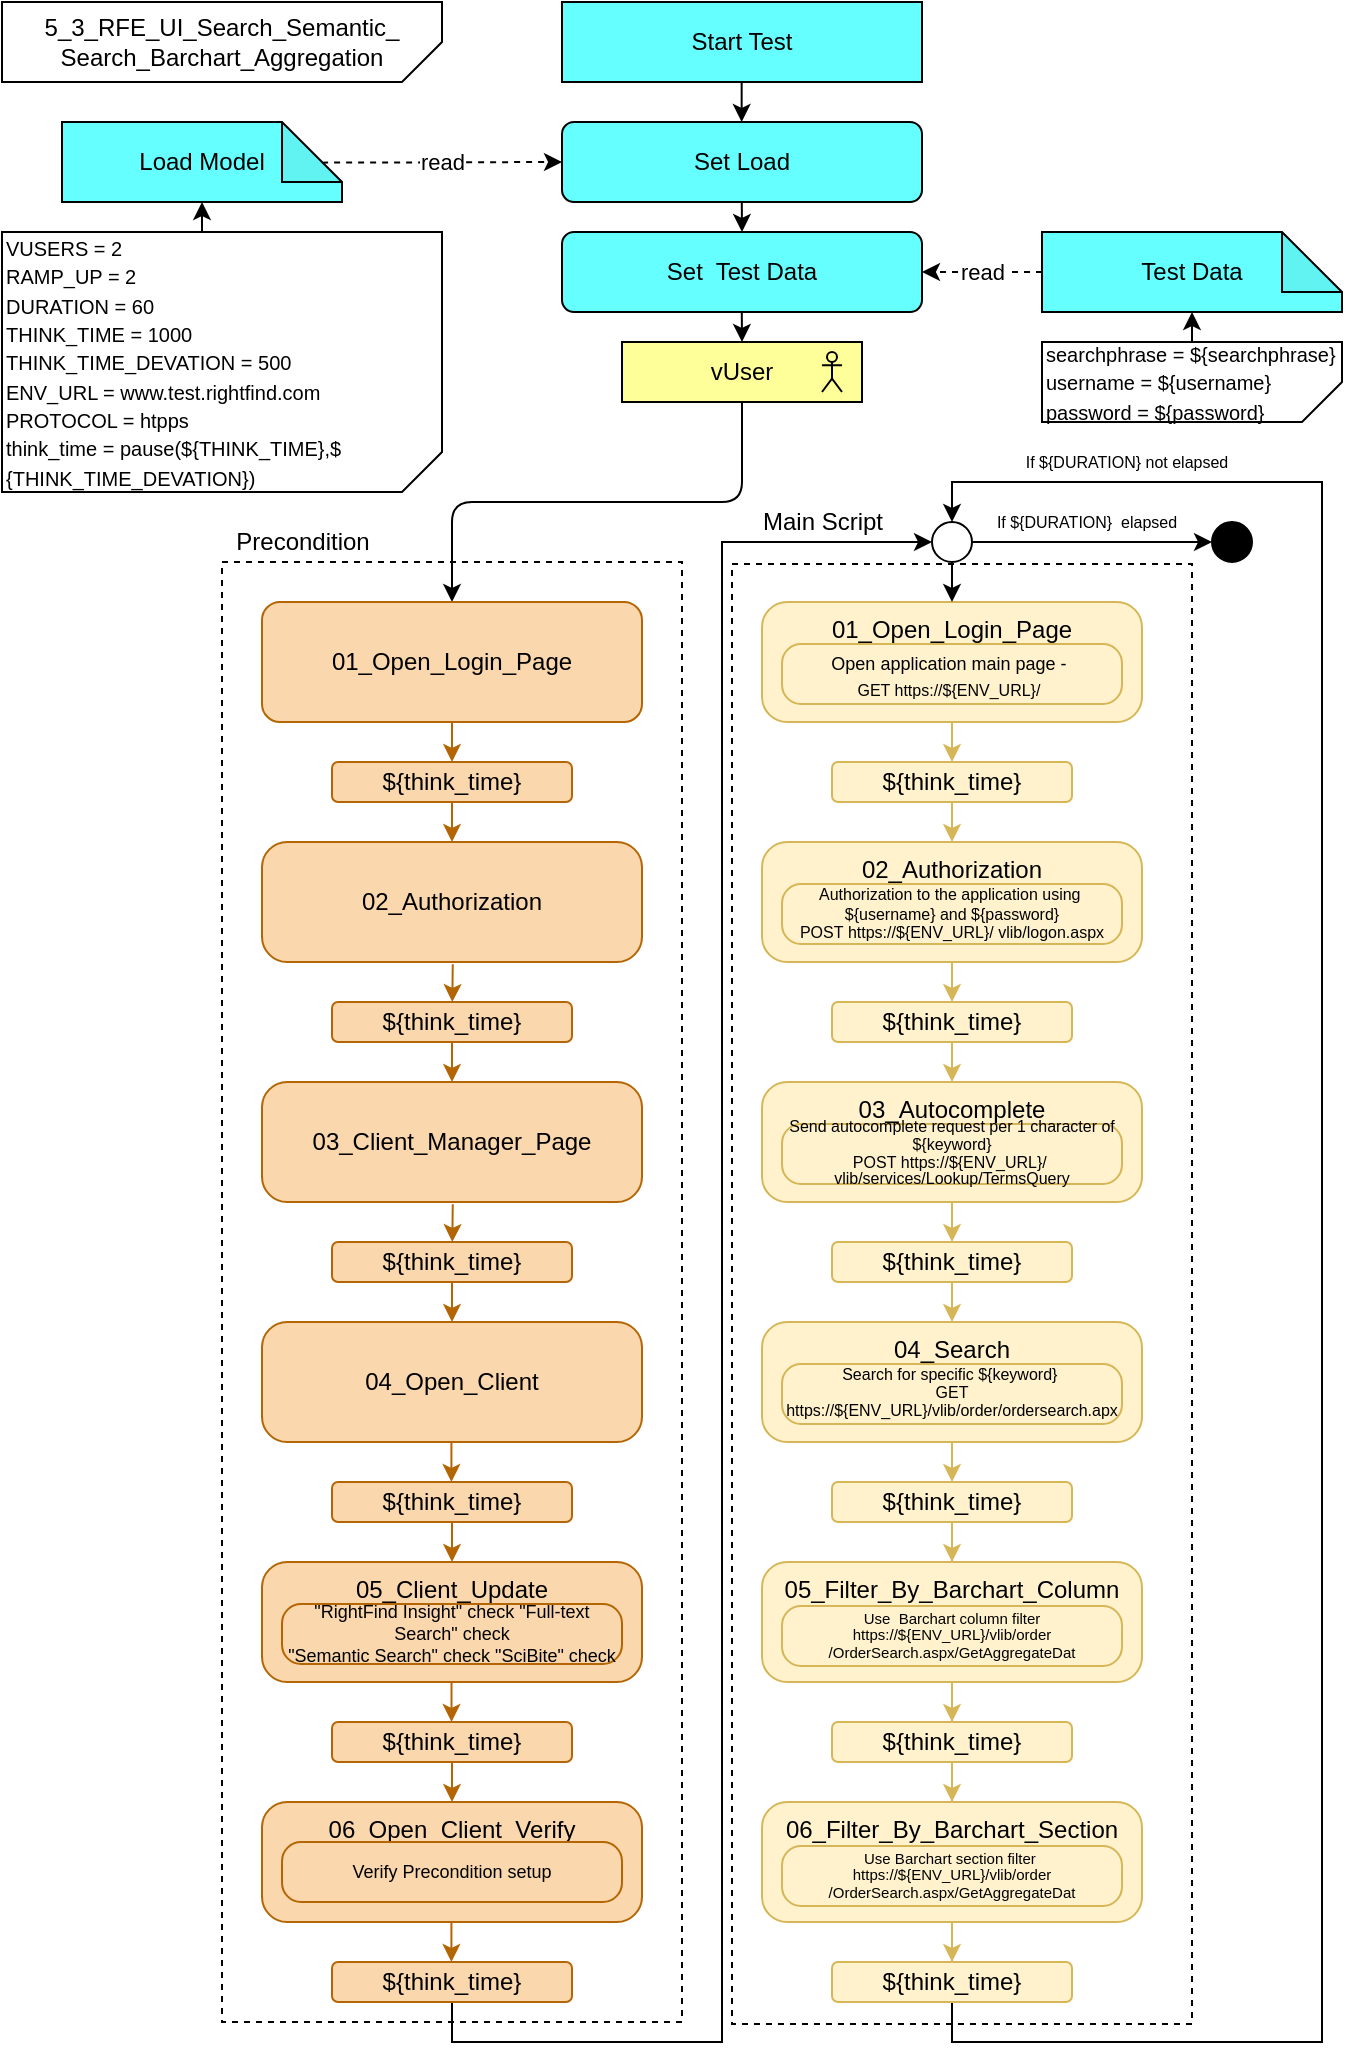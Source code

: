 <mxfile version="12.6.5" type="device"><diagram id="OmXTW-Ut-yUVkduOA3nq" name="Page-4"><mxGraphModel dx="1534" dy="338" grid="1" gridSize="10" guides="1" tooltips="1" connect="1" arrows="1" fold="1" page="1" pageScale="1" pageWidth="1100" pageHeight="1700" math="0" shadow="0"><root><mxCell id="prCoKLMmjKPRlQoRVAJy-0"/><mxCell id="prCoKLMmjKPRlQoRVAJy-1" parent="prCoKLMmjKPRlQoRVAJy-0"/><mxCell id="o5FllyIVvUyA5jJNUh8F-18" value="" style="rounded=0;whiteSpace=wrap;html=1;dashed=1;fillColor=none;" parent="prCoKLMmjKPRlQoRVAJy-1" vertex="1"><mxGeometry x="-715" y="421" width="230" height="730" as="geometry"/></mxCell><mxCell id="tPT2oc2FiSvpZ7gEvzS4-37" value="" style="rounded=0;whiteSpace=wrap;html=1;dashed=1;fillColor=none;" parent="prCoKLMmjKPRlQoRVAJy-1" vertex="1"><mxGeometry x="-970" y="420" width="230" height="730" as="geometry"/></mxCell><mxCell id="MY39cgkQ3ybZ_qoONHCJ-2" value="&lt;span style=&quot;font-size: 12px&quot;&gt;04_Search&lt;/span&gt;" style="rounded=1;whiteSpace=wrap;html=1;shadow=0;sketch=0;fontSize=8;strokeWidth=1;verticalAlign=top;arcSize=21;fillColor=#fff2cc;strokeColor=#d6b656;" parent="prCoKLMmjKPRlQoRVAJy-1" vertex="1"><mxGeometry x="-700" y="800" width="190" height="60" as="geometry"/></mxCell><mxCell id="mDBKMXb0TnK2suSDCAM2-2" value="&lt;span style=&quot;font-size: 12px&quot;&gt;03_Autocomplete&lt;/span&gt;" style="rounded=1;whiteSpace=wrap;html=1;shadow=0;sketch=0;fontSize=8;strokeWidth=1;verticalAlign=top;arcSize=21;fillColor=#fff2cc;strokeColor=#d6b656;" parent="prCoKLMmjKPRlQoRVAJy-1" vertex="1"><mxGeometry x="-700" y="680" width="190" height="60" as="geometry"/></mxCell><mxCell id="7a9F5UiezEO6zzfIrxHf-2" value="&lt;span style=&quot;font-size: 12px&quot;&gt;02_Authorization&lt;/span&gt;" style="rounded=1;whiteSpace=wrap;html=1;shadow=0;sketch=0;fontSize=8;strokeWidth=1;verticalAlign=top;arcSize=21;fillColor=#fff2cc;strokeColor=#d6b656;" parent="prCoKLMmjKPRlQoRVAJy-1" vertex="1"><mxGeometry x="-700" y="560" width="190" height="60" as="geometry"/></mxCell><mxCell id="r49vPgYYZ0eyMGNJXrCq-2" value="&lt;span style=&quot;font-size: 12px&quot;&gt;01_Open_Login_Page&lt;/span&gt;" style="rounded=1;whiteSpace=wrap;html=1;shadow=0;sketch=0;fontSize=8;strokeWidth=1;verticalAlign=top;arcSize=21;fillColor=#fff2cc;strokeColor=#d6b656;" parent="prCoKLMmjKPRlQoRVAJy-1" vertex="1"><mxGeometry x="-700" y="440" width="190" height="60" as="geometry"/></mxCell><mxCell id="GT0KU99CJju3YAaYnECA-2" value="&lt;span style=&quot;font-size: 12px&quot;&gt;06_Open_Client_Verify&lt;br&gt;&lt;/span&gt;" style="rounded=1;whiteSpace=wrap;html=1;shadow=0;sketch=0;fontSize=8;strokeWidth=1;verticalAlign=top;arcSize=21;fillColor=#fad7ac;strokeColor=#b46504;horizontal=1;" parent="prCoKLMmjKPRlQoRVAJy-1" vertex="1"><mxGeometry x="-950" y="1040" width="190" height="60" as="geometry"/></mxCell><mxCell id="nXOEQTp9WbPPBL7xN0QR-2" value="&lt;span style=&quot;font-size: 12px&quot;&gt;05_Client_Update&lt;/span&gt;" style="rounded=1;whiteSpace=wrap;html=1;shadow=0;sketch=0;fontSize=8;strokeWidth=1;verticalAlign=top;arcSize=21;fillColor=#fad7ac;strokeColor=#b46504;" parent="prCoKLMmjKPRlQoRVAJy-1" vertex="1"><mxGeometry x="-950" y="920" width="190" height="60" as="geometry"/></mxCell><mxCell id="SzMsFvC6K2k-GHRiZkAG-28" value="&lt;span style=&quot;font-size: 12px&quot;&gt;04_Open_Client&lt;/span&gt;" style="rounded=1;whiteSpace=wrap;html=1;shadow=0;sketch=0;fontSize=8;strokeWidth=1;verticalAlign=middle;arcSize=21;fillColor=#fad7ac;strokeColor=#b46504;" parent="prCoKLMmjKPRlQoRVAJy-1" vertex="1"><mxGeometry x="-950" y="800" width="190" height="60" as="geometry"/></mxCell><mxCell id="SzMsFvC6K2k-GHRiZkAG-2" value="&lt;span style=&quot;font-size: 12px&quot;&gt;03_Client_Manager_Page&lt;/span&gt;" style="rounded=1;whiteSpace=wrap;html=1;shadow=0;sketch=0;fontSize=8;strokeWidth=1;verticalAlign=middle;arcSize=21;fillColor=#fad7ac;strokeColor=#b46504;" parent="prCoKLMmjKPRlQoRVAJy-1" vertex="1"><mxGeometry x="-950" y="680" width="190" height="60" as="geometry"/></mxCell><mxCell id="BtifUGw_MiQpFWBoW4Lg-21" value="&lt;span style=&quot;font-size: 12px&quot;&gt;02_Authorization&lt;/span&gt;" style="rounded=1;whiteSpace=wrap;html=1;shadow=0;sketch=0;fontSize=8;strokeWidth=1;verticalAlign=middle;arcSize=21;fillColor=#fad7ac;strokeColor=#b46504;" parent="prCoKLMmjKPRlQoRVAJy-1" vertex="1"><mxGeometry x="-950" y="560" width="190" height="60" as="geometry"/></mxCell><mxCell id="y0ghU3aCqltmkXRiX_HW-0" value="Start Test" style="rounded=0;whiteSpace=wrap;html=1;fillColor=#66FFFF;" parent="prCoKLMmjKPRlQoRVAJy-1" vertex="1"><mxGeometry x="-800" y="140" width="180" height="40" as="geometry"/></mxCell><mxCell id="y0ghU3aCqltmkXRiX_HW-1" value="Set Load" style="rounded=1;whiteSpace=wrap;html=1;fillColor=#66FFFF;" parent="prCoKLMmjKPRlQoRVAJy-1" vertex="1"><mxGeometry x="-800" y="200" width="180" height="40" as="geometry"/></mxCell><mxCell id="y0ghU3aCqltmkXRiX_HW-2" value="Set&amp;nbsp; Test Data" style="rounded=1;whiteSpace=wrap;html=1;fillColor=#66FFFF;" parent="prCoKLMmjKPRlQoRVAJy-1" vertex="1"><mxGeometry x="-800" y="255" width="180" height="40" as="geometry"/></mxCell><mxCell id="y0ghU3aCqltmkXRiX_HW-3" value="Test Data" style="shape=note;whiteSpace=wrap;html=1;backgroundOutline=1;darkOpacity=0.05;fillColor=#66FFFF;" parent="prCoKLMmjKPRlQoRVAJy-1" vertex="1"><mxGeometry x="-560" y="255" width="150" height="40" as="geometry"/></mxCell><mxCell id="tPT2oc2FiSvpZ7gEvzS4-31" style="edgeStyle=orthogonalEdgeStyle;rounded=0;orthogonalLoop=1;jettySize=auto;html=1;exitX=1;exitY=0.5;exitDx=0;exitDy=0;exitPerimeter=0;entryX=0.5;entryY=1;entryDx=0;entryDy=0;entryPerimeter=0;" parent="prCoKLMmjKPRlQoRVAJy-1" source="y0ghU3aCqltmkXRiX_HW-4" target="y0ghU3aCqltmkXRiX_HW-3" edge="1"><mxGeometry relative="1" as="geometry"/></mxCell><mxCell id="y0ghU3aCqltmkXRiX_HW-4" value="&lt;font style=&quot;font-size: 10px&quot;&gt;&lt;br&gt;searchphrase = ${searchphrase}&lt;br&gt;username = ${username}&lt;br&gt;password = ${password}&lt;br&gt;&lt;br&gt;&lt;/font&gt;" style="shape=card;whiteSpace=wrap;html=1;rotation=0;sketch=0;rounded=0;shadow=0;direction=north;flipH=1;align=left;size=20;" parent="prCoKLMmjKPRlQoRVAJy-1" vertex="1"><mxGeometry x="-560" y="310" width="150" height="40" as="geometry"/></mxCell><mxCell id="y0ghU3aCqltmkXRiX_HW-5" value="" style="group;fillColor=#FFFF99;" parent="prCoKLMmjKPRlQoRVAJy-1" vertex="1" connectable="0"><mxGeometry x="-770" y="310" width="120" height="30" as="geometry"/></mxCell><mxCell id="y0ghU3aCqltmkXRiX_HW-6" value="vUser" style="rounded=0;whiteSpace=wrap;html=1;shadow=0;sketch=0;fillColor=#FFFF99;" parent="y0ghU3aCqltmkXRiX_HW-5" vertex="1"><mxGeometry width="120" height="30" as="geometry"/></mxCell><mxCell id="y0ghU3aCqltmkXRiX_HW-7" value="" style="shape=umlActor;verticalLabelPosition=bottom;verticalAlign=top;html=1;outlineConnect=0;rounded=0;shadow=0;sketch=0;fillColor=#FFFF99;" parent="y0ghU3aCqltmkXRiX_HW-5" vertex="1"><mxGeometry x="100" y="5" width="10" height="20" as="geometry"/></mxCell><mxCell id="y0ghU3aCqltmkXRiX_HW-8" value="" style="endArrow=classic;html=1;fontSize=12;" parent="prCoKLMmjKPRlQoRVAJy-1" edge="1"><mxGeometry width="50" height="50" relative="1" as="geometry"><mxPoint x="-710.17" y="180.0" as="sourcePoint"/><mxPoint x="-710.17" y="200.0" as="targetPoint"/></mxGeometry></mxCell><mxCell id="y0ghU3aCqltmkXRiX_HW-9" value="" style="endArrow=classic;html=1;fontSize=12;entryX=0.5;entryY=0;entryDx=0;entryDy=0;" parent="prCoKLMmjKPRlQoRVAJy-1" target="y0ghU3aCqltmkXRiX_HW-2" edge="1"><mxGeometry width="50" height="50" relative="1" as="geometry"><mxPoint x="-710.1" y="240.0" as="sourcePoint"/><mxPoint x="-710" y="250" as="targetPoint"/></mxGeometry></mxCell><mxCell id="y0ghU3aCqltmkXRiX_HW-10" value="" style="endArrow=classic;html=1;fontSize=12;entryX=0.5;entryY=0;entryDx=0;entryDy=0;" parent="prCoKLMmjKPRlQoRVAJy-1" edge="1"><mxGeometry width="50" height="50" relative="1" as="geometry"><mxPoint x="-710.1" y="295.0" as="sourcePoint"/><mxPoint x="-710" y="310" as="targetPoint"/></mxGeometry></mxCell><mxCell id="tPT2oc2FiSvpZ7gEvzS4-45" style="edgeStyle=orthogonalEdgeStyle;rounded=0;orthogonalLoop=1;jettySize=auto;html=1;exitX=1;exitY=0.5;exitDx=0;exitDy=0;exitPerimeter=0;entryX=0.5;entryY=1;entryDx=0;entryDy=0;entryPerimeter=0;" parent="prCoKLMmjKPRlQoRVAJy-1" source="y0ghU3aCqltmkXRiX_HW-11" target="y0ghU3aCqltmkXRiX_HW-14" edge="1"><mxGeometry relative="1" as="geometry"/></mxCell><mxCell id="y0ghU3aCqltmkXRiX_HW-11" value="&lt;font style=&quot;font-size: 10px&quot;&gt;VUSERS = 2&lt;br&gt;RAMP_UP = 2&lt;br&gt;DURATION = 60&lt;br&gt;THINK_TIME = 1000&lt;br&gt;THINK_TIME_DEVATION = 500&lt;br&gt;ENV_URL = www.test.rightfind.com&lt;br&gt;PROTOCOL = htpps&lt;br&gt;think_time = pause(${THINK_TIME},$&lt;br&gt;{THINK_TIME_DEVATION})&lt;br&gt;&lt;/font&gt;" style="shape=card;whiteSpace=wrap;html=1;rotation=0;sketch=0;rounded=0;shadow=0;direction=north;flipH=1;align=left;size=20;" parent="prCoKLMmjKPRlQoRVAJy-1" vertex="1"><mxGeometry x="-1080" y="255" width="220" height="130" as="geometry"/></mxCell><mxCell id="y0ghU3aCqltmkXRiX_HW-14" value="Load Model" style="shape=note;whiteSpace=wrap;html=1;backgroundOutline=1;darkOpacity=0.05;fillColor=#66FFFF;" parent="prCoKLMmjKPRlQoRVAJy-1" vertex="1"><mxGeometry x="-1050" y="200" width="140" height="40" as="geometry"/></mxCell><mxCell id="y0ghU3aCqltmkXRiX_HW-15" value="" style="endArrow=classic;html=1;fontSize=12;fontColor=#000000;strokeColor=#000000;dashed=1;exitX=0.929;exitY=0.508;exitDx=0;exitDy=0;exitPerimeter=0;" parent="prCoKLMmjKPRlQoRVAJy-1" source="y0ghU3aCqltmkXRiX_HW-14" edge="1"><mxGeometry relative="1" as="geometry"><mxPoint x="-860" y="219.76" as="sourcePoint"/><mxPoint x="-800" y="220.0" as="targetPoint"/></mxGeometry></mxCell><mxCell id="y0ghU3aCqltmkXRiX_HW-16" value="read" style="edgeLabel;resizable=0;html=1;align=center;verticalAlign=middle;" parent="y0ghU3aCqltmkXRiX_HW-15" connectable="0" vertex="1"><mxGeometry relative="1" as="geometry"/></mxCell><mxCell id="y0ghU3aCqltmkXRiX_HW-17" value="" style="endArrow=classic;html=1;dashed=1;fontSize=12;fontColor=#000000;strokeColor=#000000;exitX=0;exitY=0.5;exitDx=0;exitDy=0;exitPerimeter=0;entryX=1;entryY=0.5;entryDx=0;entryDy=0;" parent="prCoKLMmjKPRlQoRVAJy-1" source="y0ghU3aCqltmkXRiX_HW-3" target="y0ghU3aCqltmkXRiX_HW-2" edge="1"><mxGeometry relative="1" as="geometry"><mxPoint x="-660" y="250" as="sourcePoint"/><mxPoint x="-560" y="250" as="targetPoint"/></mxGeometry></mxCell><mxCell id="y0ghU3aCqltmkXRiX_HW-18" value="read" style="edgeLabel;resizable=0;html=1;align=center;verticalAlign=middle;" parent="y0ghU3aCqltmkXRiX_HW-17" connectable="0" vertex="1"><mxGeometry relative="1" as="geometry"/></mxCell><mxCell id="y0ghU3aCqltmkXRiX_HW-19" value="" style="endArrow=classic;html=1;fontSize=12;entryX=0.5;entryY=0;entryDx=0;entryDy=0;" parent="prCoKLMmjKPRlQoRVAJy-1" source="y0ghU3aCqltmkXRiX_HW-6" target="tPT2oc2FiSvpZ7gEvzS4-7" edge="1"><mxGeometry width="50" height="50" relative="1" as="geometry"><mxPoint x="-710.24" y="350" as="sourcePoint"/><mxPoint x="-710.14" y="365" as="targetPoint"/><Array as="points"><mxPoint x="-710" y="390"/><mxPoint x="-855" y="390"/></Array></mxGeometry></mxCell><mxCell id="o5FllyIVvUyA5jJNUh8F-15" style="edgeStyle=orthogonalEdgeStyle;rounded=0;orthogonalLoop=1;jettySize=auto;html=1;entryX=0;entryY=0.5;entryDx=0;entryDy=0;" parent="prCoKLMmjKPRlQoRVAJy-1" source="EV5iiKz9DGI3TdLIVW-r-0" target="YIgzwXkIvPGlzCfSX4wB-1" edge="1"><mxGeometry relative="1" as="geometry"><mxPoint x="-580" y="410" as="targetPoint"/></mxGeometry></mxCell><mxCell id="AsAz8gJiGTxAtVRFdz3J-0" style="edgeStyle=orthogonalEdgeStyle;rounded=0;orthogonalLoop=1;jettySize=auto;html=1;entryX=0.478;entryY=0.026;entryDx=0;entryDy=0;entryPerimeter=0;" parent="prCoKLMmjKPRlQoRVAJy-1" source="EV5iiKz9DGI3TdLIVW-r-0" target="o5FllyIVvUyA5jJNUh8F-18" edge="1"><mxGeometry relative="1" as="geometry"/></mxCell><mxCell id="EV5iiKz9DGI3TdLIVW-r-0" value="" style="ellipse;whiteSpace=wrap;html=1;aspect=fixed;rounded=1;shadow=0;sketch=0;fontColor=#000000;strokeWidth=1;verticalAlign=middle;fillColor=#FFFFFF;" parent="prCoKLMmjKPRlQoRVAJy-1" vertex="1"><mxGeometry x="-615" y="400" width="20" height="20" as="geometry"/></mxCell><mxCell id="EV5iiKz9DGI3TdLIVW-r-3" value="If ${DURATION} not elapsed" style="text;html=1;strokeColor=none;fillColor=none;align=center;verticalAlign=middle;whiteSpace=wrap;rounded=0;shadow=0;dashed=1;sketch=0;fontSize=8;fontColor=#000000;" parent="prCoKLMmjKPRlQoRVAJy-1" vertex="1"><mxGeometry x="-570" y="360" width="105" height="20" as="geometry"/></mxCell><mxCell id="YIgzwXkIvPGlzCfSX4wB-1" value="" style="ellipse;whiteSpace=wrap;html=1;aspect=fixed;rounded=1;shadow=0;sketch=0;fontColor=#000000;strokeWidth=1;verticalAlign=middle;fillColor=#000000;" parent="prCoKLMmjKPRlQoRVAJy-1" vertex="1"><mxGeometry x="-475" y="400" width="20" height="20" as="geometry"/></mxCell><mxCell id="2RctnZBqZ82LSv_OsgCp-2" value="If ${DURATION}&amp;nbsp; elapsed" style="text;html=1;strokeColor=none;fillColor=none;align=center;verticalAlign=middle;whiteSpace=wrap;rounded=0;shadow=0;dashed=1;sketch=0;fontSize=8;fontColor=#000000;" parent="prCoKLMmjKPRlQoRVAJy-1" vertex="1"><mxGeometry x="-590" y="390" width="105" height="20" as="geometry"/></mxCell><mxCell id="hldY0WKTPFfwZZhcXunv-0" value="5_3_RFE_UI_Search_Semantic_&lt;br&gt;Search_Barchart_Aggregation" style="shape=card;whiteSpace=wrap;html=1;rotation=0;sketch=0;rounded=0;shadow=0;direction=north;flipH=1;align=center;size=20;" parent="prCoKLMmjKPRlQoRVAJy-1" vertex="1"><mxGeometry x="-1080" y="140" width="220" height="40" as="geometry"/></mxCell><mxCell id="tPT2oc2FiSvpZ7gEvzS4-21" style="edgeStyle=orthogonalEdgeStyle;rounded=0;orthogonalLoop=1;jettySize=auto;html=1;exitX=0.5;exitY=1;exitDx=0;exitDy=0;entryX=0.5;entryY=0;entryDx=0;entryDy=0;fillColor=#fad7ac;strokeColor=#b46504;" parent="prCoKLMmjKPRlQoRVAJy-1" source="BtifUGw_MiQpFWBoW4Lg-1" target="BtifUGw_MiQpFWBoW4Lg-21" edge="1"><mxGeometry relative="1" as="geometry"/></mxCell><mxCell id="BtifUGw_MiQpFWBoW4Lg-1" value="${think_time}" style="rounded=1;whiteSpace=wrap;html=1;shadow=0;sketch=0;strokeWidth=1;align=center;verticalAlign=middle;fillColor=#fad7ac;strokeColor=#b46504;" parent="prCoKLMmjKPRlQoRVAJy-1" vertex="1"><mxGeometry x="-915" y="520" width="120" height="20" as="geometry"/></mxCell><mxCell id="tPT2oc2FiSvpZ7gEvzS4-10" style="edgeStyle=orthogonalEdgeStyle;rounded=0;orthogonalLoop=1;jettySize=auto;html=1;exitX=0.5;exitY=1;exitDx=0;exitDy=0;entryX=0.5;entryY=0;entryDx=0;entryDy=0;fillColor=#fad7ac;strokeColor=#b46504;" parent="prCoKLMmjKPRlQoRVAJy-1" source="tPT2oc2FiSvpZ7gEvzS4-7" target="BtifUGw_MiQpFWBoW4Lg-1" edge="1"><mxGeometry relative="1" as="geometry"/></mxCell><mxCell id="tPT2oc2FiSvpZ7gEvzS4-7" value="01_Open_Login_Page" style="rounded=1;whiteSpace=wrap;html=1;fillColor=#fad7ac;strokeColor=#b46504;" parent="prCoKLMmjKPRlQoRVAJy-1" vertex="1"><mxGeometry x="-950" y="440" width="190" height="60" as="geometry"/></mxCell><mxCell id="o5FllyIVvUyA5jJNUh8F-8" value="" style="edgeStyle=orthogonalEdgeStyle;rounded=0;orthogonalLoop=1;jettySize=auto;html=1;fillColor=#fff2cc;strokeColor=#d6b656;" parent="prCoKLMmjKPRlQoRVAJy-1" source="MY39cgkQ3ybZ_qoONHCJ-5" target="o5FllyIVvUyA5jJNUh8F-0" edge="1"><mxGeometry relative="1" as="geometry"/></mxCell><mxCell id="MY39cgkQ3ybZ_qoONHCJ-5" value="${think_time}" style="rounded=1;whiteSpace=wrap;html=1;shadow=0;sketch=0;strokeWidth=1;align=center;verticalAlign=middle;fillColor=#fff2cc;strokeColor=#d6b656;" parent="prCoKLMmjKPRlQoRVAJy-1" vertex="1"><mxGeometry x="-665" y="880" width="120" height="20" as="geometry"/></mxCell><mxCell id="tPT2oc2FiSvpZ7gEvzS4-29" style="edgeStyle=orthogonalEdgeStyle;rounded=0;orthogonalLoop=1;jettySize=auto;html=1;exitX=0.5;exitY=1;exitDx=0;exitDy=0;entryX=0.5;entryY=0;entryDx=0;entryDy=0;fillColor=#fff2cc;strokeColor=#d6b656;" parent="prCoKLMmjKPRlQoRVAJy-1" source="mDBKMXb0TnK2suSDCAM2-5" target="MY39cgkQ3ybZ_qoONHCJ-2" edge="1"><mxGeometry relative="1" as="geometry"/></mxCell><mxCell id="mDBKMXb0TnK2suSDCAM2-5" value="${think_time}" style="rounded=1;whiteSpace=wrap;html=1;shadow=0;sketch=0;strokeWidth=1;align=center;verticalAlign=middle;fillColor=#fff2cc;strokeColor=#d6b656;" parent="prCoKLMmjKPRlQoRVAJy-1" vertex="1"><mxGeometry x="-665" y="760" width="120" height="20" as="geometry"/></mxCell><mxCell id="tPT2oc2FiSvpZ7gEvzS4-26" style="edgeStyle=orthogonalEdgeStyle;rounded=0;orthogonalLoop=1;jettySize=auto;html=1;exitX=0.5;exitY=1;exitDx=0;exitDy=0;entryX=0.5;entryY=0;entryDx=0;entryDy=0;fillColor=#fff2cc;strokeColor=#d6b656;" parent="prCoKLMmjKPRlQoRVAJy-1" source="7a9F5UiezEO6zzfIrxHf-5" target="mDBKMXb0TnK2suSDCAM2-2" edge="1"><mxGeometry relative="1" as="geometry"/></mxCell><mxCell id="7a9F5UiezEO6zzfIrxHf-5" value="${think_time}" style="rounded=1;whiteSpace=wrap;html=1;shadow=0;sketch=0;strokeWidth=1;align=center;verticalAlign=middle;fillColor=#fff2cc;strokeColor=#d6b656;" parent="prCoKLMmjKPRlQoRVAJy-1" vertex="1"><mxGeometry x="-665" y="640" width="120" height="20" as="geometry"/></mxCell><mxCell id="tPT2oc2FiSvpZ7gEvzS4-24" style="edgeStyle=orthogonalEdgeStyle;rounded=0;orthogonalLoop=1;jettySize=auto;html=1;exitX=0.5;exitY=1;exitDx=0;exitDy=0;entryX=0.5;entryY=0;entryDx=0;entryDy=0;fillColor=#fff2cc;strokeColor=#d6b656;" parent="prCoKLMmjKPRlQoRVAJy-1" source="r49vPgYYZ0eyMGNJXrCq-5" target="7a9F5UiezEO6zzfIrxHf-2" edge="1"><mxGeometry relative="1" as="geometry"/></mxCell><mxCell id="r49vPgYYZ0eyMGNJXrCq-5" value="${think_time}" style="rounded=1;whiteSpace=wrap;html=1;shadow=0;sketch=0;strokeWidth=1;align=center;verticalAlign=middle;fillColor=#fff2cc;strokeColor=#d6b656;" parent="prCoKLMmjKPRlQoRVAJy-1" vertex="1"><mxGeometry x="-665" y="520" width="120" height="20" as="geometry"/></mxCell><mxCell id="tPT2oc2FiSvpZ7gEvzS4-32" style="edgeStyle=orthogonalEdgeStyle;rounded=0;orthogonalLoop=1;jettySize=auto;html=1;exitX=0.5;exitY=1;exitDx=0;exitDy=0;entryX=0;entryY=0.5;entryDx=0;entryDy=0;" parent="prCoKLMmjKPRlQoRVAJy-1" source="GT0KU99CJju3YAaYnECA-3" target="EV5iiKz9DGI3TdLIVW-r-0" edge="1"><mxGeometry relative="1" as="geometry"><Array as="points"><mxPoint x="-855" y="1160"/><mxPoint x="-720" y="1160"/><mxPoint x="-720" y="410"/></Array><mxPoint x="-630" y="410" as="targetPoint"/></mxGeometry></mxCell><mxCell id="GT0KU99CJju3YAaYnECA-3" value="${think_time}" style="rounded=1;whiteSpace=wrap;html=1;shadow=0;sketch=0;strokeWidth=1;align=center;verticalAlign=middle;fillColor=#fad7ac;strokeColor=#b46504;" parent="prCoKLMmjKPRlQoRVAJy-1" vertex="1"><mxGeometry x="-915" y="1120" width="120" height="20" as="geometry"/></mxCell><mxCell id="GT0KU99CJju3YAaYnECA-5" value="" style="endArrow=classic;html=1;fontSize=12;fillColor=#fad7ac;strokeColor=#b46504;" parent="prCoKLMmjKPRlQoRVAJy-1" edge="1"><mxGeometry x="-950" y="1040" width="50" height="50" as="geometry"><mxPoint x="-855.29" y="1100" as="sourcePoint"/><mxPoint x="-855.29" y="1120" as="targetPoint"/></mxGeometry></mxCell><mxCell id="tPT2oc2FiSvpZ7gEvzS4-18" style="edgeStyle=orthogonalEdgeStyle;rounded=0;orthogonalLoop=1;jettySize=auto;html=1;exitX=0.5;exitY=1;exitDx=0;exitDy=0;entryX=0.5;entryY=0;entryDx=0;entryDy=0;fillColor=#fad7ac;strokeColor=#b46504;" parent="prCoKLMmjKPRlQoRVAJy-1" source="SzMsFvC6K2k-GHRiZkAG-29" target="nXOEQTp9WbPPBL7xN0QR-2" edge="1"><mxGeometry relative="1" as="geometry"/></mxCell><mxCell id="tPT2oc2FiSvpZ7gEvzS4-19" style="edgeStyle=orthogonalEdgeStyle;rounded=0;orthogonalLoop=1;jettySize=auto;html=1;exitX=0.5;exitY=1;exitDx=0;exitDy=0;entryX=0.5;entryY=0;entryDx=0;entryDy=0;fillColor=#fad7ac;strokeColor=#b46504;" parent="prCoKLMmjKPRlQoRVAJy-1" source="nXOEQTp9WbPPBL7xN0QR-5" target="GT0KU99CJju3YAaYnECA-2" edge="1"><mxGeometry relative="1" as="geometry"/></mxCell><mxCell id="tPT2oc2FiSvpZ7gEvzS4-20" style="edgeStyle=orthogonalEdgeStyle;rounded=0;orthogonalLoop=1;jettySize=auto;html=1;exitX=0.5;exitY=1;exitDx=0;exitDy=0;entryX=0.5;entryY=0;entryDx=0;entryDy=0;fillColor=#fad7ac;strokeColor=#b46504;" parent="prCoKLMmjKPRlQoRVAJy-1" source="SzMsFvC6K2k-GHRiZkAG-3" target="SzMsFvC6K2k-GHRiZkAG-28" edge="1"><mxGeometry relative="1" as="geometry"/></mxCell><mxCell id="tPT2oc2FiSvpZ7gEvzS4-22" style="edgeStyle=orthogonalEdgeStyle;rounded=0;orthogonalLoop=1;jettySize=auto;html=1;exitX=0.5;exitY=1;exitDx=0;exitDy=0;entryX=0.5;entryY=0;entryDx=0;entryDy=0;fillColor=#fad7ac;strokeColor=#b46504;" parent="prCoKLMmjKPRlQoRVAJy-1" source="BtifUGw_MiQpFWBoW4Lg-22" target="SzMsFvC6K2k-GHRiZkAG-2" edge="1"><mxGeometry relative="1" as="geometry"/></mxCell><mxCell id="tPT2oc2FiSvpZ7gEvzS4-23" style="edgeStyle=orthogonalEdgeStyle;rounded=0;orthogonalLoop=1;jettySize=auto;html=1;exitX=0.5;exitY=1;exitDx=0;exitDy=0;entryX=0.5;entryY=0;entryDx=0;entryDy=0;fillColor=#fff2cc;strokeColor=#d6b656;" parent="prCoKLMmjKPRlQoRVAJy-1" source="r49vPgYYZ0eyMGNJXrCq-2" target="r49vPgYYZ0eyMGNJXrCq-5" edge="1"><mxGeometry relative="1" as="geometry"/></mxCell><mxCell id="tPT2oc2FiSvpZ7gEvzS4-25" style="edgeStyle=orthogonalEdgeStyle;rounded=0;orthogonalLoop=1;jettySize=auto;html=1;exitX=0.5;exitY=1;exitDx=0;exitDy=0;entryX=0.5;entryY=0;entryDx=0;entryDy=0;fillColor=#fff2cc;strokeColor=#d6b656;" parent="prCoKLMmjKPRlQoRVAJy-1" source="7a9F5UiezEO6zzfIrxHf-2" target="7a9F5UiezEO6zzfIrxHf-5" edge="1"><mxGeometry relative="1" as="geometry"/></mxCell><mxCell id="tPT2oc2FiSvpZ7gEvzS4-28" style="edgeStyle=orthogonalEdgeStyle;rounded=0;orthogonalLoop=1;jettySize=auto;html=1;exitX=0.5;exitY=1;exitDx=0;exitDy=0;entryX=0.5;entryY=0;entryDx=0;entryDy=0;fillColor=#fff2cc;strokeColor=#d6b656;" parent="prCoKLMmjKPRlQoRVAJy-1" source="mDBKMXb0TnK2suSDCAM2-2" target="mDBKMXb0TnK2suSDCAM2-5" edge="1"><mxGeometry relative="1" as="geometry"/></mxCell><mxCell id="tPT2oc2FiSvpZ7gEvzS4-30" style="edgeStyle=orthogonalEdgeStyle;rounded=0;orthogonalLoop=1;jettySize=auto;html=1;exitX=0.5;exitY=1;exitDx=0;exitDy=0;entryX=0.5;entryY=0;entryDx=0;entryDy=0;fillColor=#fff2cc;strokeColor=#d6b656;" parent="prCoKLMmjKPRlQoRVAJy-1" source="MY39cgkQ3ybZ_qoONHCJ-2" target="MY39cgkQ3ybZ_qoONHCJ-5" edge="1"><mxGeometry relative="1" as="geometry"/></mxCell><mxCell id="tPT2oc2FiSvpZ7gEvzS4-38" value="Precondition" style="text;html=1;align=center;verticalAlign=middle;resizable=0;points=[];autosize=1;strokeColor=none;" parent="prCoKLMmjKPRlQoRVAJy-1" vertex="1"><mxGeometry x="-970" y="400" width="80" height="20" as="geometry"/></mxCell><mxCell id="tPT2oc2FiSvpZ7gEvzS4-40" value="Main Script" style="text;html=1;align=center;verticalAlign=middle;resizable=0;points=[];autosize=1;strokeColor=none;" parent="prCoKLMmjKPRlQoRVAJy-1" vertex="1"><mxGeometry x="-710" y="390" width="80" height="20" as="geometry"/></mxCell><mxCell id="BtifUGw_MiQpFWBoW4Lg-22" value="${think_time}" style="rounded=1;whiteSpace=wrap;html=1;shadow=0;sketch=0;strokeWidth=1;align=center;verticalAlign=middle;fillColor=#fad7ac;strokeColor=#b46504;" parent="prCoKLMmjKPRlQoRVAJy-1" vertex="1"><mxGeometry x="-915" y="640" width="120" height="20" as="geometry"/></mxCell><mxCell id="BtifUGw_MiQpFWBoW4Lg-24" value="" style="endArrow=classic;html=1;fontSize=12;exitX=0.502;exitY=1.019;exitDx=0;exitDy=0;exitPerimeter=0;fillColor=#fad7ac;strokeColor=#b46504;" parent="prCoKLMmjKPRlQoRVAJy-1" source="BtifUGw_MiQpFWBoW4Lg-21" edge="1"><mxGeometry x="-950" y="560" width="50" height="50" as="geometry"><mxPoint x="-855" y="627" as="sourcePoint"/><mxPoint x="-854.85" y="640" as="targetPoint"/></mxGeometry></mxCell><mxCell id="SzMsFvC6K2k-GHRiZkAG-3" value="${think_time}" style="rounded=1;whiteSpace=wrap;html=1;shadow=0;sketch=0;strokeWidth=1;align=center;verticalAlign=middle;fillColor=#fad7ac;strokeColor=#b46504;" parent="prCoKLMmjKPRlQoRVAJy-1" vertex="1"><mxGeometry x="-915" y="760" width="120" height="20" as="geometry"/></mxCell><mxCell id="SzMsFvC6K2k-GHRiZkAG-5" value="" style="endArrow=classic;html=1;fontSize=12;exitX=0.502;exitY=1.019;exitDx=0;exitDy=0;exitPerimeter=0;fillColor=#fad7ac;strokeColor=#b46504;" parent="prCoKLMmjKPRlQoRVAJy-1" source="SzMsFvC6K2k-GHRiZkAG-2" edge="1"><mxGeometry x="-950" y="680" width="50" height="50" as="geometry"><mxPoint x="-855" y="747" as="sourcePoint"/><mxPoint x="-854.85" y="760" as="targetPoint"/></mxGeometry></mxCell><mxCell id="SzMsFvC6K2k-GHRiZkAG-29" value="${think_time}" style="rounded=1;whiteSpace=wrap;html=1;shadow=0;sketch=0;strokeWidth=1;align=center;verticalAlign=middle;fillColor=#fad7ac;strokeColor=#b46504;" parent="prCoKLMmjKPRlQoRVAJy-1" vertex="1"><mxGeometry x="-915" y="880" width="120" height="20" as="geometry"/></mxCell><mxCell id="SzMsFvC6K2k-GHRiZkAG-31" value="" style="endArrow=classic;html=1;fontSize=12;fillColor=#fad7ac;strokeColor=#b46504;" parent="prCoKLMmjKPRlQoRVAJy-1" edge="1"><mxGeometry x="-950" y="800" width="50" height="50" as="geometry"><mxPoint x="-855.29" y="860" as="sourcePoint"/><mxPoint x="-855.29" y="880" as="targetPoint"/></mxGeometry></mxCell><mxCell id="nXOEQTp9WbPPBL7xN0QR-4" value="" style="endArrow=classic;html=1;fontSize=12;fillColor=#fad7ac;strokeColor=#b46504;" parent="prCoKLMmjKPRlQoRVAJy-1" edge="1"><mxGeometry x="-950" y="920" width="50" height="50" as="geometry"><mxPoint x="-855.24" y="980" as="sourcePoint"/><mxPoint x="-855.24" y="1000" as="targetPoint"/></mxGeometry></mxCell><mxCell id="nXOEQTp9WbPPBL7xN0QR-5" value="${think_time}" style="rounded=1;whiteSpace=wrap;html=1;shadow=0;sketch=0;strokeWidth=1;align=center;verticalAlign=middle;fillColor=#fad7ac;strokeColor=#b46504;" parent="prCoKLMmjKPRlQoRVAJy-1" vertex="1"><mxGeometry x="-915" y="1000" width="120" height="20" as="geometry"/></mxCell><mxCell id="nXOEQTp9WbPPBL7xN0QR-3" value="&lt;div style=&quot;box-sizing: border-box ; font-size: 9px&quot;&gt;&lt;div&gt;&quot;RightFind Insight&quot; check&amp;nbsp;&quot;Full-text Search&quot; check&lt;/div&gt;&lt;div&gt;&quot;Semantic Search&quot; check&amp;nbsp;&quot;SciBite&quot; check&lt;/div&gt;&lt;/div&gt;" style="rounded=1;whiteSpace=wrap;html=1;shadow=0;sketch=0;fontSize=8;strokeWidth=1;verticalAlign=middle;arcSize=32;fillColor=#fad7ac;strokeColor=#b46504;" parent="prCoKLMmjKPRlQoRVAJy-1" vertex="1"><mxGeometry x="-940" y="941" width="170" height="30" as="geometry"/></mxCell><mxCell id="r49vPgYYZ0eyMGNJXrCq-3" value="&lt;div style=&quot;box-sizing: border-box&quot;&gt;&lt;div style=&quot;font-size: 12px ; box-sizing: border-box&quot;&gt;&lt;font style=&quot;font-size: 9px&quot;&gt;Open application main page -&lt;/font&gt;&lt;font style=&quot;font-size: 11px&quot;&gt;&amp;nbsp;&lt;/font&gt;&lt;br&gt;&lt;/div&gt;GET https://${ENV_URL}/&lt;font style=&quot;font-size: 11px&quot;&gt;&amp;nbsp;&lt;/font&gt;&lt;br&gt;&lt;/div&gt;" style="rounded=1;whiteSpace=wrap;html=1;shadow=0;sketch=0;fontSize=8;strokeWidth=1;verticalAlign=middle;arcSize=32;fillColor=#fff2cc;strokeColor=#d6b656;" parent="prCoKLMmjKPRlQoRVAJy-1" vertex="1"><mxGeometry x="-690" y="461" width="170" height="30" as="geometry"/></mxCell><mxCell id="7a9F5UiezEO6zzfIrxHf-3" value="&lt;div style=&quot;box-sizing: border-box&quot;&gt;&lt;div style=&quot;font-size: 12px ; box-sizing: border-box&quot;&gt;&lt;div style=&quot;font-size: 8px ; box-sizing: border-box&quot;&gt;Authorization to the application using&amp;nbsp;&lt;/div&gt;&lt;div style=&quot;font-size: 8px ; box-sizing: border-box&quot;&gt;${username}&amp;nbsp;and ${password}&lt;/div&gt;&lt;div style=&quot;font-size: 8px ; box-sizing: border-box&quot;&gt;POST&amp;nbsp;https://${ENV_URL}/&amp;nbsp;vlib/logon.aspx&lt;/div&gt;&lt;/div&gt;&lt;/div&gt;" style="rounded=1;whiteSpace=wrap;html=1;shadow=0;sketch=0;fontSize=8;strokeWidth=1;verticalAlign=middle;arcSize=32;fillColor=#fff2cc;strokeColor=#d6b656;" parent="prCoKLMmjKPRlQoRVAJy-1" vertex="1"><mxGeometry x="-690" y="581" width="170" height="30" as="geometry"/></mxCell><mxCell id="mDBKMXb0TnK2suSDCAM2-3" value="&lt;div style=&quot;box-sizing: border-box&quot;&gt;&lt;div style=&quot;font-size: 12px ; box-sizing: border-box&quot;&gt;&lt;div style=&quot;font-size: 8px ; box-sizing: border-box ; line-height: 110%&quot;&gt;&lt;span&gt;Send autocomplete request per 1 character of ${keyword}&lt;/span&gt;&lt;br style=&quot;font-size: 12px&quot;&gt;&lt;span&gt;POST&amp;nbsp;https://${ENV_URL}/&amp;nbsp;&lt;/span&gt;&lt;br style=&quot;font-size: 12px&quot;&gt;&lt;span&gt;vlib/services/Lookup/TermsQuery&lt;/span&gt;&lt;br&gt;&lt;/div&gt;&lt;/div&gt;&lt;/div&gt;" style="rounded=1;whiteSpace=wrap;html=1;shadow=0;sketch=0;fontSize=8;strokeWidth=1;verticalAlign=middle;arcSize=32;fillColor=#fff2cc;strokeColor=#d6b656;" parent="prCoKLMmjKPRlQoRVAJy-1" vertex="1"><mxGeometry x="-690" y="701" width="170" height="30" as="geometry"/></mxCell><mxCell id="MY39cgkQ3ybZ_qoONHCJ-3" value="&lt;div style=&quot;box-sizing: border-box&quot;&gt;&lt;div style=&quot;font-size: 12px ; box-sizing: border-box&quot;&gt;&lt;div style=&quot;font-size: 8px ; box-sizing: border-box ; line-height: 110%&quot;&gt;&lt;div style=&quot;box-sizing: border-box&quot;&gt;&lt;div style=&quot;box-sizing: border-box&quot;&gt;Search for specific ${keyword}&amp;nbsp;&lt;/div&gt;&lt;div style=&quot;box-sizing: border-box&quot;&gt;&lt;span style=&quot;line-height: 4px&quot;&gt;GET&lt;/span&gt;&lt;/div&gt;&lt;div style=&quot;box-sizing: border-box&quot;&gt;&lt;span style=&quot;line-height: 8.8px&quot;&gt;https://${ENV_URL}/vlib/order/ordersearch.apx&lt;/span&gt;&lt;/div&gt;&lt;/div&gt;&lt;/div&gt;&lt;/div&gt;&lt;/div&gt;" style="rounded=1;whiteSpace=wrap;html=1;shadow=0;sketch=0;fontSize=8;strokeWidth=1;verticalAlign=middle;arcSize=32;fillColor=#fff2cc;strokeColor=#d6b656;" parent="prCoKLMmjKPRlQoRVAJy-1" vertex="1"><mxGeometry x="-690" y="821" width="170" height="30" as="geometry"/></mxCell><mxCell id="tPT2oc2FiSvpZ7gEvzS4-44" value="&lt;div style=&quot;box-sizing: border-box&quot;&gt;&lt;span style=&quot;font-size: 9px&quot;&gt;Verify Precondition setup&lt;/span&gt;&lt;/div&gt;" style="rounded=1;whiteSpace=wrap;html=1;shadow=0;sketch=0;fontSize=8;strokeWidth=1;verticalAlign=middle;arcSize=32;fillColor=#fad7ac;strokeColor=#b46504;" parent="prCoKLMmjKPRlQoRVAJy-1" vertex="1"><mxGeometry x="-940" y="1060" width="170" height="30" as="geometry"/></mxCell><mxCell id="o5FllyIVvUyA5jJNUh8F-11" style="edgeStyle=orthogonalEdgeStyle;rounded=0;orthogonalLoop=1;jettySize=auto;html=1;entryX=0.5;entryY=0;entryDx=0;entryDy=0;fillColor=#fff2cc;strokeColor=#d6b656;" parent="prCoKLMmjKPRlQoRVAJy-1" source="o5FllyIVvUyA5jJNUh8F-0" target="o5FllyIVvUyA5jJNUh8F-4" edge="1"><mxGeometry relative="1" as="geometry"/></mxCell><mxCell id="o5FllyIVvUyA5jJNUh8F-0" value="&lt;span style=&quot;font-size: 12px&quot;&gt;05_Filter_By_Barchart_Column&lt;/span&gt;" style="rounded=1;whiteSpace=wrap;html=1;shadow=0;sketch=0;fontSize=8;strokeWidth=1;verticalAlign=top;arcSize=21;fillColor=#fff2cc;strokeColor=#d6b656;" parent="prCoKLMmjKPRlQoRVAJy-1" vertex="1"><mxGeometry x="-700" y="920" width="190" height="60" as="geometry"/></mxCell><mxCell id="o5FllyIVvUyA5jJNUh8F-1" value="&lt;div style=&quot;box-sizing: border-box&quot;&gt;&lt;div style=&quot;font-size: 7.5px ; box-sizing: border-box&quot;&gt;&lt;div style=&quot;box-sizing: border-box ; line-height: 110%&quot;&gt;&lt;div style=&quot;box-sizing: border-box&quot;&gt;Use&amp;nbsp; Barchart column filter&lt;/div&gt;&lt;div style=&quot;box-sizing: border-box&quot;&gt;&lt;span style=&quot;line-height: 8.8px&quot;&gt;https://${ENV_URL}/vlib/order&lt;/span&gt;&lt;/div&gt;&lt;div style=&quot;box-sizing: border-box&quot;&gt;&lt;span style=&quot;line-height: 8.8px&quot;&gt;/OrderSearch.aspx/GetAggregateDat&lt;/span&gt;&lt;/div&gt;&lt;/div&gt;&lt;/div&gt;&lt;/div&gt;" style="rounded=1;whiteSpace=wrap;html=1;shadow=0;sketch=0;fontSize=8;strokeWidth=1;verticalAlign=middle;arcSize=32;fillColor=#fff2cc;strokeColor=#d6b656;" parent="prCoKLMmjKPRlQoRVAJy-1" vertex="1"><mxGeometry x="-690" y="942" width="170" height="30" as="geometry"/></mxCell><mxCell id="o5FllyIVvUyA5jJNUh8F-14" style="edgeStyle=orthogonalEdgeStyle;rounded=0;orthogonalLoop=1;jettySize=auto;html=1;entryX=0.5;entryY=0;entryDx=0;entryDy=0;fillColor=#fff2cc;strokeColor=#d6b656;" parent="prCoKLMmjKPRlQoRVAJy-1" source="o5FllyIVvUyA5jJNUh8F-2" target="o5FllyIVvUyA5jJNUh8F-13" edge="1"><mxGeometry relative="1" as="geometry"/></mxCell><mxCell id="o5FllyIVvUyA5jJNUh8F-2" value="&lt;span style=&quot;font-size: 12px&quot;&gt;06_Filter_By_Barchart_Section&lt;/span&gt;" style="rounded=1;whiteSpace=wrap;html=1;shadow=0;sketch=0;fontSize=8;strokeWidth=1;verticalAlign=top;arcSize=21;fillColor=#fff2cc;strokeColor=#d6b656;" parent="prCoKLMmjKPRlQoRVAJy-1" vertex="1"><mxGeometry x="-700" y="1040" width="190" height="60" as="geometry"/></mxCell><mxCell id="o5FllyIVvUyA5jJNUh8F-3" value="&lt;div style=&quot;box-sizing: border-box&quot;&gt;&lt;div style=&quot;font-size: 7.5px ; box-sizing: border-box&quot;&gt;&lt;div style=&quot;box-sizing: border-box ; line-height: 110%&quot;&gt;&lt;div style=&quot;box-sizing: border-box&quot;&gt;Use Barchart section filter&amp;nbsp;&lt;/div&gt;&lt;div style=&quot;box-sizing: border-box&quot;&gt;&lt;span style=&quot;line-height: 8.8px&quot;&gt;https://${ENV_URL}/vlib/order&lt;/span&gt;&lt;/div&gt;&lt;div style=&quot;box-sizing: border-box&quot;&gt;&lt;span style=&quot;line-height: 8.8px&quot;&gt;/OrderSearch.aspx/GetAggregateDat&lt;/span&gt;&lt;/div&gt;&lt;/div&gt;&lt;/div&gt;&lt;/div&gt;" style="rounded=1;whiteSpace=wrap;html=1;shadow=0;sketch=0;fontSize=8;strokeWidth=1;verticalAlign=middle;arcSize=32;fillColor=#fff2cc;strokeColor=#d6b656;" parent="prCoKLMmjKPRlQoRVAJy-1" vertex="1"><mxGeometry x="-690" y="1062" width="170" height="30" as="geometry"/></mxCell><mxCell id="o5FllyIVvUyA5jJNUh8F-12" style="edgeStyle=orthogonalEdgeStyle;rounded=0;orthogonalLoop=1;jettySize=auto;html=1;entryX=0.5;entryY=0;entryDx=0;entryDy=0;fillColor=#fff2cc;strokeColor=#d6b656;" parent="prCoKLMmjKPRlQoRVAJy-1" source="o5FllyIVvUyA5jJNUh8F-4" target="o5FllyIVvUyA5jJNUh8F-2" edge="1"><mxGeometry relative="1" as="geometry"/></mxCell><mxCell id="o5FllyIVvUyA5jJNUh8F-4" value="${think_time}" style="rounded=1;whiteSpace=wrap;html=1;shadow=0;sketch=0;strokeWidth=1;align=center;verticalAlign=middle;fillColor=#fff2cc;strokeColor=#d6b656;" parent="prCoKLMmjKPRlQoRVAJy-1" vertex="1"><mxGeometry x="-665" y="1000" width="120" height="20" as="geometry"/></mxCell><mxCell id="o5FllyIVvUyA5jJNUh8F-17" style="edgeStyle=orthogonalEdgeStyle;rounded=0;orthogonalLoop=1;jettySize=auto;html=1;exitX=0.5;exitY=1;exitDx=0;exitDy=0;entryX=0.5;entryY=0;entryDx=0;entryDy=0;" parent="prCoKLMmjKPRlQoRVAJy-1" source="o5FllyIVvUyA5jJNUh8F-13" target="EV5iiKz9DGI3TdLIVW-r-0" edge="1"><mxGeometry relative="1" as="geometry"><mxPoint x="-390" y="375" as="targetPoint"/><mxPoint x="-604" y="1143" as="sourcePoint"/><Array as="points"><mxPoint x="-605" y="1160"/><mxPoint x="-420" y="1160"/><mxPoint x="-420" y="380"/><mxPoint x="-605" y="380"/></Array></mxGeometry></mxCell><mxCell id="o5FllyIVvUyA5jJNUh8F-13" value="${think_time}" style="rounded=1;whiteSpace=wrap;html=1;shadow=0;sketch=0;strokeWidth=1;align=center;verticalAlign=middle;fillColor=#fff2cc;strokeColor=#d6b656;" parent="prCoKLMmjKPRlQoRVAJy-1" vertex="1"><mxGeometry x="-665" y="1120" width="120" height="20" as="geometry"/></mxCell></root></mxGraphModel></diagram></mxfile>